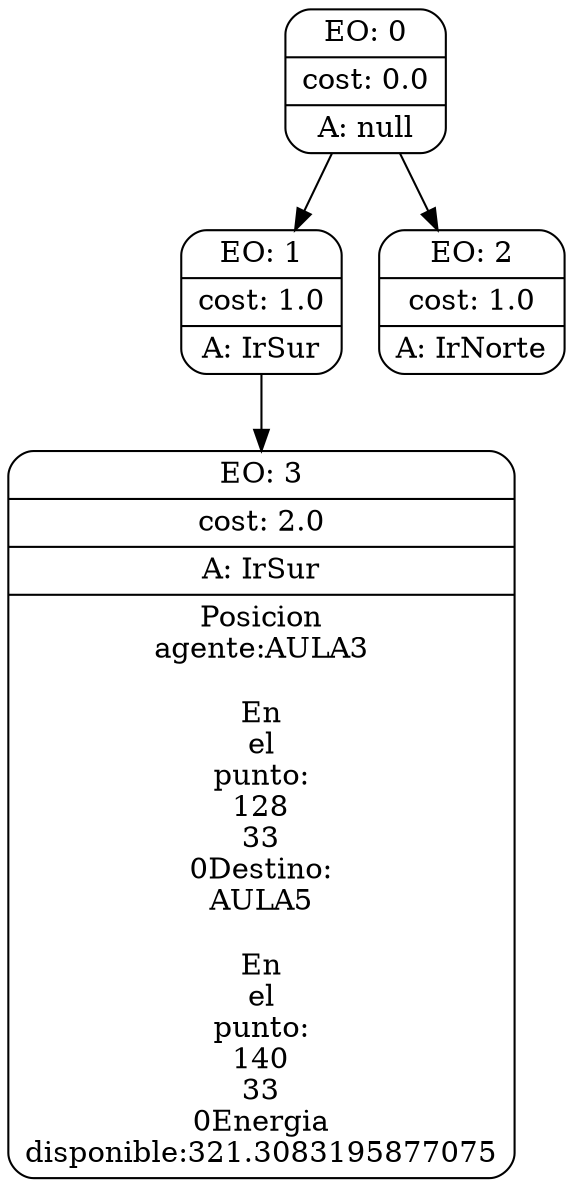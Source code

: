 digraph g {
node [shape = Mrecord];
nodo0[label="{EO: 0|cost: 0.0|A: null}"]
nodo1[label="{EO: 1|cost: 1.0|A: IrSur}"]
nodo3[label="{EO: 3|cost: 2.0|A: IrSur|Posicion\nagente:AULA3\n\nEn\nel\npunto:\n128\n33\n0
Destino:\nAULA5\n\nEn\nel\npunto:\n140\n33\n0
Energia\ndisponible:321.3083195877075
}"]

nodo1 -> nodo3;

nodo0 -> nodo1;
nodo2[label="{EO: 2|cost: 1.0|A: IrNorte}"]

nodo0 -> nodo2;


}